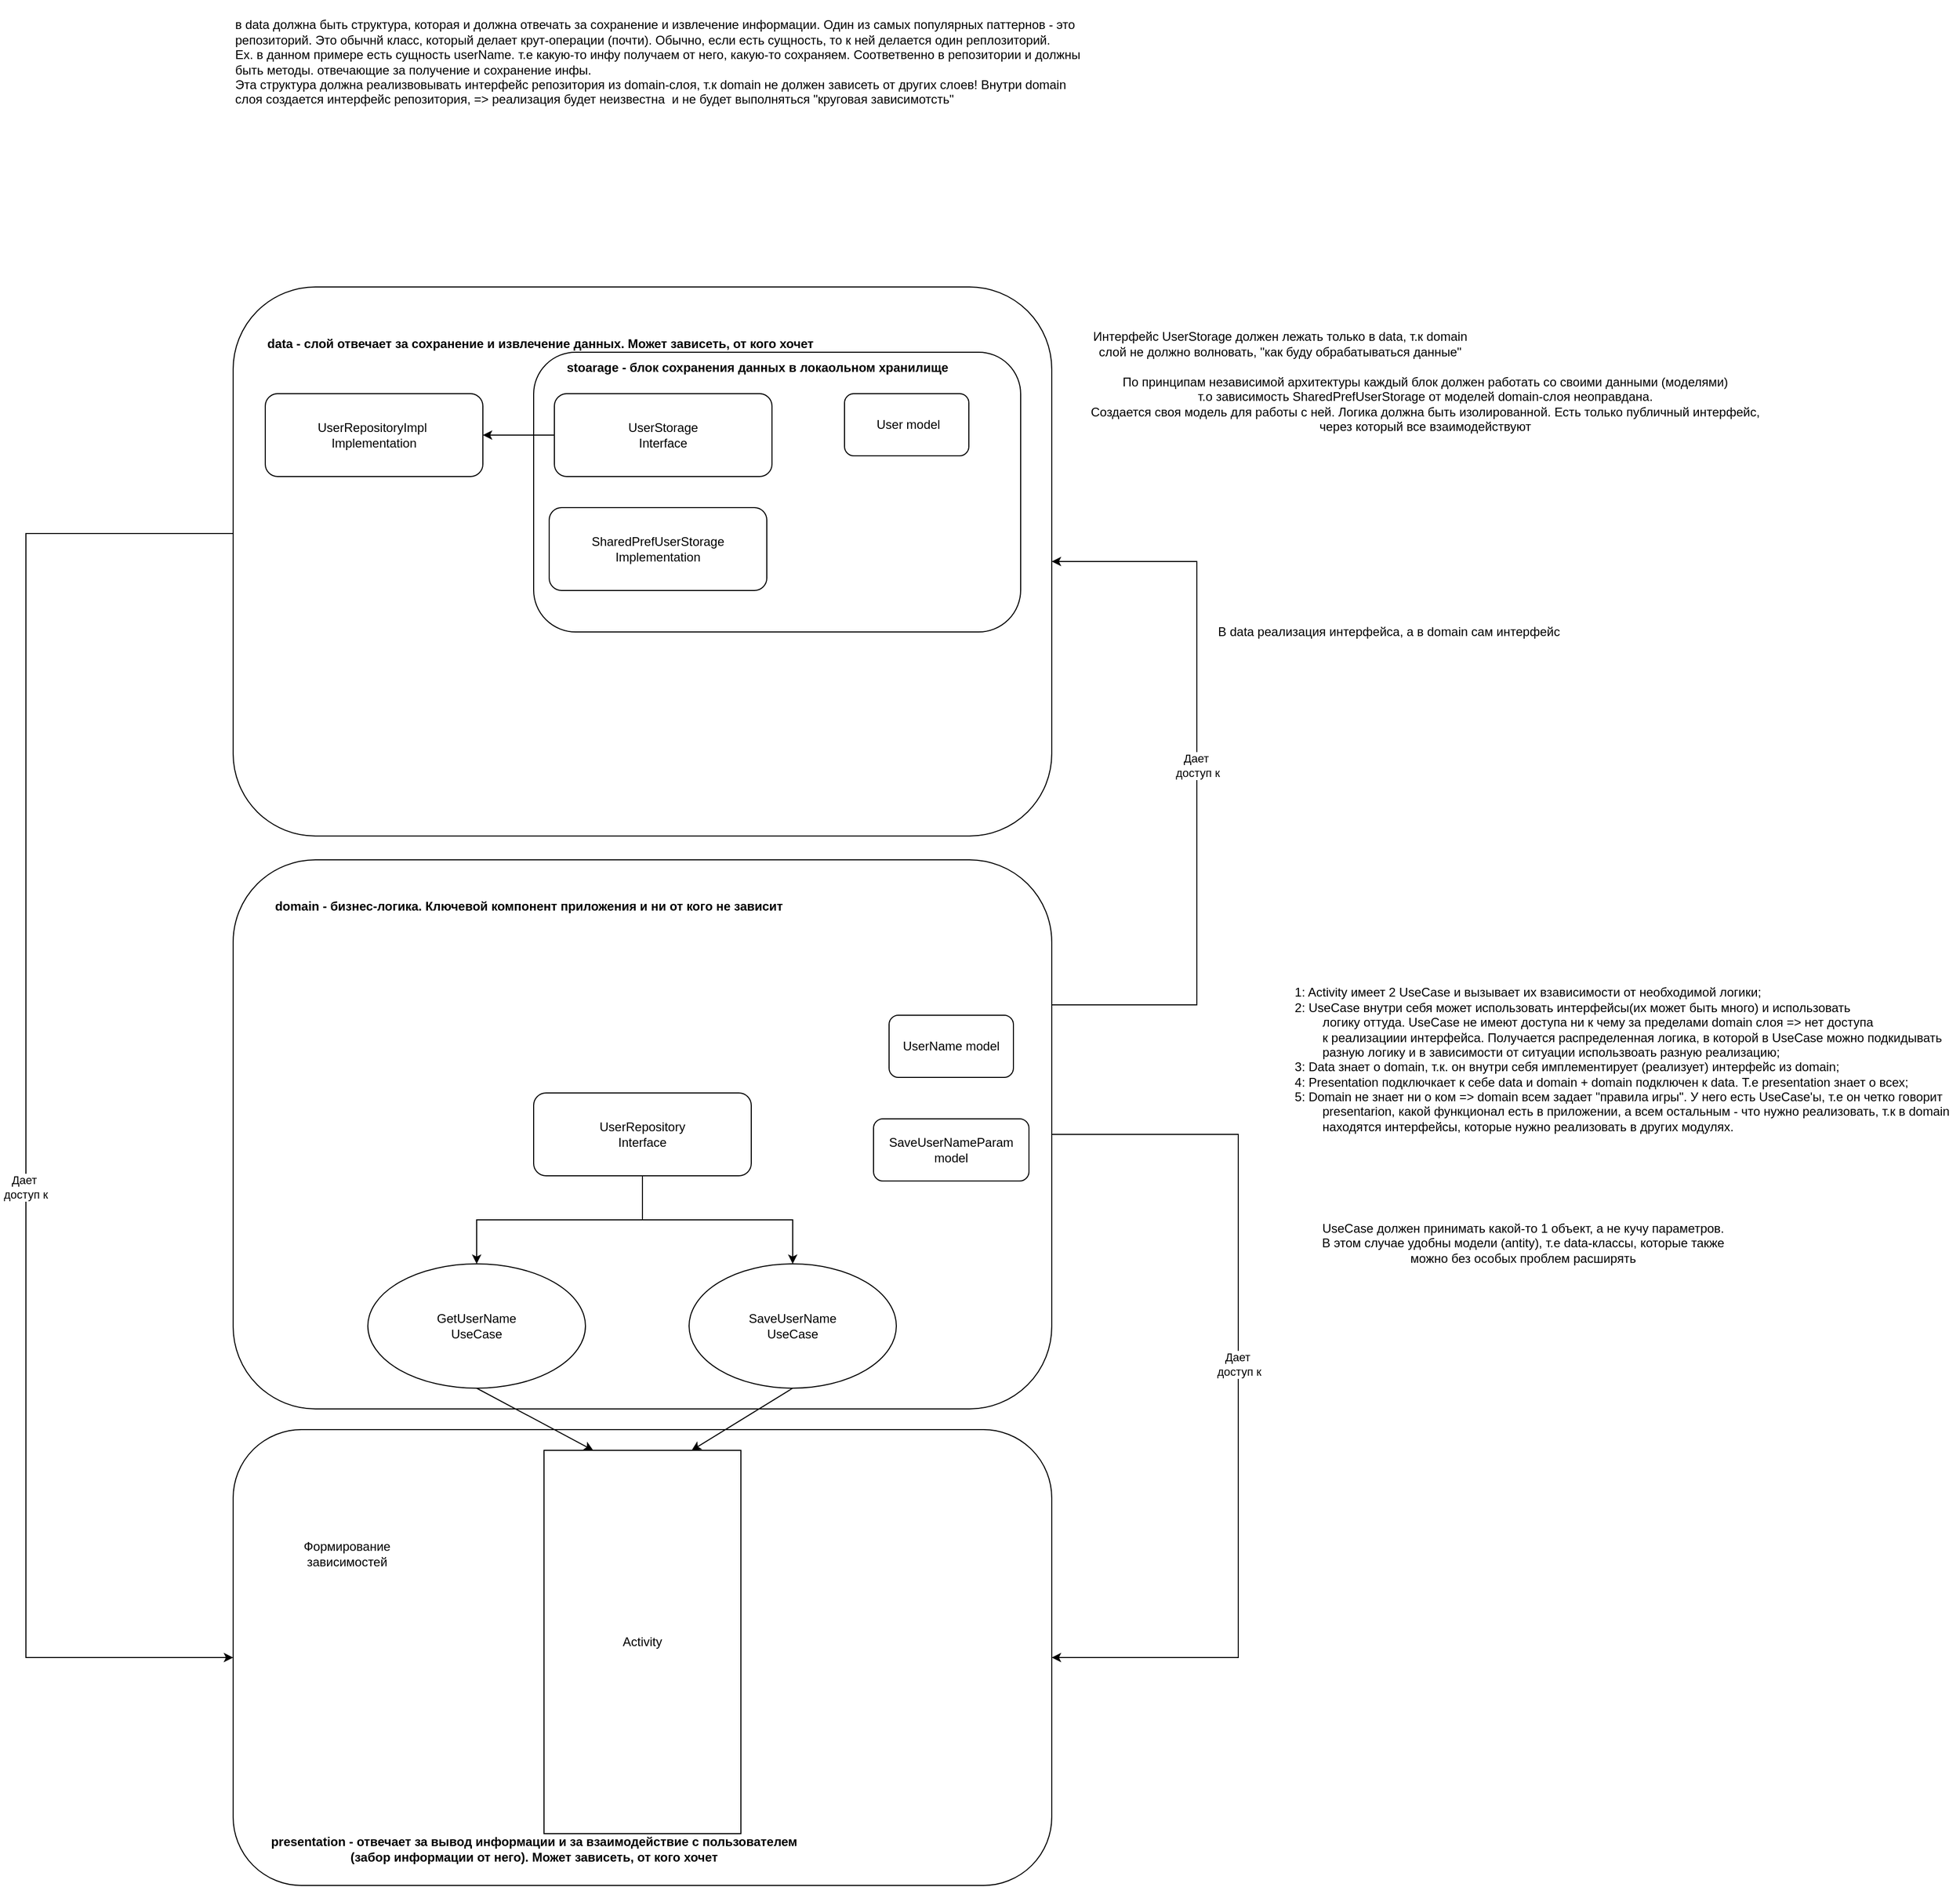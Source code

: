 <mxfile version="19.0.3" type="device"><diagram id="ez9t7bem_2jCKn0CQkNO" name="Page-1"><mxGraphModel dx="2753" dy="2423" grid="1" gridSize="10" guides="1" tooltips="1" connect="1" arrows="1" fold="1" page="1" pageScale="1" pageWidth="827" pageHeight="1169" math="0" shadow="0"><root><mxCell id="0"/><mxCell id="1" parent="0"/><mxCell id="18Z7DHJpel_eaTuYEsQm-6" value="" style="rounded=1;whiteSpace=wrap;html=1;" parent="1" vertex="1"><mxGeometry x="-340" y="650" width="790" height="440" as="geometry"/></mxCell><mxCell id="oxo87xYoF75ZZi-0ZLqG-11" style="edgeStyle=orthogonalEdgeStyle;rounded=0;orthogonalLoop=1;jettySize=auto;html=1;" parent="1" source="18Z7DHJpel_eaTuYEsQm-4" edge="1"><mxGeometry relative="1" as="geometry"><mxPoint x="450.0" y="870" as="targetPoint"/><Array as="points"><mxPoint x="630" y="365"/><mxPoint x="630" y="870"/></Array></mxGeometry></mxCell><mxCell id="oxo87xYoF75ZZi-0ZLqG-17" value="Дает&lt;br&gt;&amp;nbsp;доступ к" style="edgeLabel;html=1;align=center;verticalAlign=middle;resizable=0;points=[];" parent="oxo87xYoF75ZZi-0ZLqG-11" vertex="1" connectable="0"><mxGeometry x="-0.069" y="-1" relative="1" as="geometry"><mxPoint y="-1" as="offset"/></mxGeometry></mxCell><mxCell id="oxo87xYoF75ZZi-0ZLqG-13" style="edgeStyle=orthogonalEdgeStyle;rounded=0;orthogonalLoop=1;jettySize=auto;html=1;entryX=1;entryY=0.5;entryDx=0;entryDy=0;" parent="1" source="18Z7DHJpel_eaTuYEsQm-4" target="oxo87xYoF75ZZi-0ZLqG-1" edge="1"><mxGeometry relative="1" as="geometry"><Array as="points"><mxPoint x="590" y="240"/><mxPoint x="590" y="-188"/></Array></mxGeometry></mxCell><mxCell id="oxo87xYoF75ZZi-0ZLqG-19" value="Дает&lt;br&gt;&amp;nbsp;доступ к" style="edgeLabel;html=1;align=center;verticalAlign=middle;resizable=0;points=[];" parent="oxo87xYoF75ZZi-0ZLqG-13" vertex="1" connectable="0"><mxGeometry x="0.049" y="1" relative="1" as="geometry"><mxPoint as="offset"/></mxGeometry></mxCell><mxCell id="18Z7DHJpel_eaTuYEsQm-4" value="" style="rounded=1;whiteSpace=wrap;html=1;" parent="1" vertex="1"><mxGeometry x="-340" y="100" width="790" height="530" as="geometry"/></mxCell><mxCell id="18Z7DHJpel_eaTuYEsQm-1" value="GetUserName&lt;br&gt;UseCase" style="ellipse;whiteSpace=wrap;html=1;" parent="1" vertex="1"><mxGeometry x="-210" y="490" width="210" height="120" as="geometry"/></mxCell><mxCell id="18Z7DHJpel_eaTuYEsQm-2" value="SaveUserName&lt;br&gt;UseCase" style="ellipse;whiteSpace=wrap;html=1;" parent="1" vertex="1"><mxGeometry x="100" y="490" width="200" height="120" as="geometry"/></mxCell><mxCell id="18Z7DHJpel_eaTuYEsQm-3" value="Activity" style="rounded=0;whiteSpace=wrap;html=1;" parent="1" vertex="1"><mxGeometry x="-40" y="670" width="190" height="370" as="geometry"/></mxCell><mxCell id="18Z7DHJpel_eaTuYEsQm-7" value="" style="endArrow=classic;html=1;rounded=0;exitX=0.5;exitY=1;exitDx=0;exitDy=0;entryX=0.25;entryY=0;entryDx=0;entryDy=0;" parent="1" source="18Z7DHJpel_eaTuYEsQm-1" target="18Z7DHJpel_eaTuYEsQm-3" edge="1"><mxGeometry width="50" height="50" relative="1" as="geometry"><mxPoint x="260" y="790" as="sourcePoint"/><mxPoint x="310" y="740" as="targetPoint"/></mxGeometry></mxCell><mxCell id="18Z7DHJpel_eaTuYEsQm-8" value="" style="endArrow=classic;html=1;rounded=0;exitX=0.5;exitY=1;exitDx=0;exitDy=0;entryX=0.75;entryY=0;entryDx=0;entryDy=0;" parent="1" source="18Z7DHJpel_eaTuYEsQm-2" target="18Z7DHJpel_eaTuYEsQm-3" edge="1"><mxGeometry width="50" height="50" relative="1" as="geometry"><mxPoint x="-95" y="620" as="sourcePoint"/><mxPoint x="17.5" y="680" as="targetPoint"/></mxGeometry></mxCell><mxCell id="18Z7DHJpel_eaTuYEsQm-9" value="presentation - отвечает за вывод информации и за взаимодействие с пользователем (забор информации от него). Может зависеть, от кого хочет" style="text;html=1;strokeColor=none;fillColor=none;align=center;verticalAlign=middle;whiteSpace=wrap;rounded=0;fontStyle=1" parent="1" vertex="1"><mxGeometry x="-309" y="1040" width="519" height="30" as="geometry"/></mxCell><mxCell id="18Z7DHJpel_eaTuYEsQm-10" value="domain - бизнес-логика. Ключевой компонент приложения и ни от кого не зависит" style="text;html=1;strokeColor=none;fillColor=none;align=center;verticalAlign=middle;whiteSpace=wrap;rounded=0;fontStyle=1" parent="1" vertex="1"><mxGeometry x="-309" y="130" width="509" height="30" as="geometry"/></mxCell><mxCell id="oxo87xYoF75ZZi-0ZLqG-10" style="edgeStyle=orthogonalEdgeStyle;rounded=0;orthogonalLoop=1;jettySize=auto;html=1;entryX=0;entryY=0.5;entryDx=0;entryDy=0;" parent="1" source="oxo87xYoF75ZZi-0ZLqG-1" target="18Z7DHJpel_eaTuYEsQm-6" edge="1"><mxGeometry relative="1" as="geometry"><Array as="points"><mxPoint x="-540" y="-215"/><mxPoint x="-540" y="870"/></Array></mxGeometry></mxCell><mxCell id="oxo87xYoF75ZZi-0ZLqG-18" value="Дает&lt;br&gt;&amp;nbsp;доступ к" style="edgeLabel;html=1;align=center;verticalAlign=middle;resizable=0;points=[];" parent="oxo87xYoF75ZZi-0ZLqG-10" vertex="1" connectable="0"><mxGeometry x="0.117" y="-2" relative="1" as="geometry"><mxPoint y="1" as="offset"/></mxGeometry></mxCell><mxCell id="oxo87xYoF75ZZi-0ZLqG-1" value="" style="rounded=1;whiteSpace=wrap;html=1;" parent="1" vertex="1"><mxGeometry x="-340" y="-453" width="790" height="530" as="geometry"/></mxCell><mxCell id="oxo87xYoF75ZZi-0ZLqG-2" value="data - слой отвечает за сохранение и извлечение данных. Может зависеть, от кого хочет" style="text;html=1;strokeColor=none;fillColor=none;align=left;verticalAlign=middle;whiteSpace=wrap;rounded=0;fontStyle=1" parent="1" vertex="1"><mxGeometry x="-309" y="-413" width="620" height="30" as="geometry"/></mxCell><mxCell id="oxo87xYoF75ZZi-0ZLqG-3" value="в data должна быть структура, которая и должна отвечать за сохранение и извлечение информации. Один из самых популярных паттернов - это репозиторий. Это обычнй класс, который делает крут-операции (почти). Обычно, если есть сущность, то к ней делается один реплозиторий. &lt;br&gt;Ex. в данном примере есть сущность userName. т.е какую-то инфу получаем от него, какую-то сохраняем. Соответвенно в репозитории и должны быть методы. отвечающие за получение и сохранение инфы.&lt;br&gt;Эта структура должна реализвовывать интерфейс репозитория из domain-слоя, т.к domain не должен зависеть от других слоев! Внутри domain слоя создается интерфейс репозитория, =&amp;gt; реализация будет неизвестна&amp;nbsp; и не будет выполняться &quot;круговая зависимотсть&quot;" style="text;html=1;strokeColor=none;fillColor=none;align=left;verticalAlign=middle;whiteSpace=wrap;rounded=0;" parent="1" vertex="1"><mxGeometry x="-340" y="-730" width="820" height="120" as="geometry"/></mxCell><mxCell id="oxo87xYoF75ZZi-0ZLqG-4" value="UserRepositoryImpl&amp;nbsp;&lt;br&gt;Implementation" style="rounded=1;whiteSpace=wrap;html=1;" parent="1" vertex="1"><mxGeometry x="-309" y="-350" width="210" height="80" as="geometry"/></mxCell><mxCell id="oxo87xYoF75ZZi-0ZLqG-5" value="UserName model" style="rounded=1;whiteSpace=wrap;html=1;" parent="1" vertex="1"><mxGeometry x="293" y="250" width="120" height="60" as="geometry"/></mxCell><mxCell id="oxo87xYoF75ZZi-0ZLqG-6" value="SaveUserNameParam model" style="rounded=1;whiteSpace=wrap;html=1;" parent="1" vertex="1"><mxGeometry x="278" y="350" width="150" height="60" as="geometry"/></mxCell><mxCell id="oxo87xYoF75ZZi-0ZLqG-8" style="edgeStyle=orthogonalEdgeStyle;rounded=0;orthogonalLoop=1;jettySize=auto;html=1;" parent="1" source="oxo87xYoF75ZZi-0ZLqG-7" target="18Z7DHJpel_eaTuYEsQm-1" edge="1"><mxGeometry relative="1" as="geometry"/></mxCell><mxCell id="oxo87xYoF75ZZi-0ZLqG-9" style="edgeStyle=orthogonalEdgeStyle;rounded=0;orthogonalLoop=1;jettySize=auto;html=1;" parent="1" source="oxo87xYoF75ZZi-0ZLqG-7" target="18Z7DHJpel_eaTuYEsQm-2" edge="1"><mxGeometry relative="1" as="geometry"/></mxCell><mxCell id="oxo87xYoF75ZZi-0ZLqG-7" value="UserRepository&lt;br&gt;Interface" style="rounded=1;whiteSpace=wrap;html=1;" parent="1" vertex="1"><mxGeometry x="-50" y="325" width="210" height="80" as="geometry"/></mxCell><mxCell id="oxo87xYoF75ZZi-0ZLqG-14" value="В data реализация интерфейса, а в domain сам интерфейс" style="text;html=1;align=center;verticalAlign=middle;resizable=0;points=[];autosize=1;strokeColor=none;fillColor=none;" parent="1" vertex="1"><mxGeometry x="600" y="-130" width="350" height="20" as="geometry"/></mxCell><mxCell id="oxo87xYoF75ZZi-0ZLqG-15" value="&lt;div style=&quot;text-align: justify;&quot;&gt;&lt;span style=&quot;background-color: initial;&quot;&gt;1: Activity имеет 2 UseCase и вызывает их взависимости от необходимой логики;&lt;/span&gt;&lt;/div&gt;&lt;div style=&quot;text-align: justify;&quot;&gt;&lt;span style=&quot;background-color: initial;&quot;&gt;2: UseCase внутри себя может использовать интерфейсы(их может быть много) и использовать&amp;nbsp;&lt;/span&gt;&lt;/div&gt;&lt;div style=&quot;text-align: justify;&quot;&gt;&lt;span style=&quot;background-color: initial;&quot;&gt;&lt;span style=&quot;white-space: pre;&quot;&gt;&#9;&lt;/span&gt;логику оттуда. UseCase не имеют доступа ни к чему за пределами domain слоя =&amp;gt; нет доступа&lt;/span&gt;&lt;/div&gt;&lt;div style=&quot;text-align: justify;&quot;&gt;&lt;span style=&quot;background-color: initial;&quot;&gt;&lt;span style=&quot;white-space: pre;&quot;&gt;&#9;&lt;/span&gt;к реализациии интерфейса. Получается распределенная логика, в которой в UseCase можно подкидывать&lt;/span&gt;&lt;/div&gt;&lt;div style=&quot;text-align: justify;&quot;&gt;&lt;span style=&quot;background-color: initial;&quot;&gt;&lt;span style=&quot;white-space: pre;&quot;&gt;&#9;&lt;/span&gt;разную логику и в зависимости от ситуации использвоать разную реализацию;&lt;/span&gt;&lt;/div&gt;&lt;div style=&quot;text-align: justify;&quot;&gt;&lt;span style=&quot;background-color: initial;&quot;&gt;3:&amp;nbsp;&lt;/span&gt;&lt;span style=&quot;background-color: initial; text-align: left;&quot;&gt;Data знает о domain, т.к. он внутри себя имплементирует (реализует) интерфейс из domain;&lt;/span&gt;&lt;/div&gt;&lt;div style=&quot;text-align: justify;&quot;&gt;&lt;span style=&quot;background-color: initial;&quot;&gt;4: Presentation подключкает к себе data и domain + domain подключен к data. Т.е presentation знает о всех;&lt;/span&gt;&lt;/div&gt;&lt;div style=&quot;text-align: justify;&quot;&gt;&lt;span style=&quot;background-color: initial;&quot;&gt;5: Domain не знает ни о ком =&amp;gt; domain всем задает &quot;правила игры&quot;. У него есть UseCase'ы, т.е он четко говорит&lt;/span&gt;&lt;/div&gt;&lt;div style=&quot;text-align: justify;&quot;&gt;&lt;span style=&quot;white-space: pre;&quot;&gt;&#9;&lt;/span&gt;presentarion, какой функционал есть в приложении, а всем остальным - что нужно реализовать, т.к в domain&lt;/div&gt;&lt;div style=&quot;text-align: justify;&quot;&gt;&lt;span style=&quot;white-space: pre;&quot;&gt;&#9;&lt;/span&gt;находятся интерфейсы, которые нужно реализовать в других модулях.&lt;/div&gt;&lt;div style=&quot;text-align: justify;&quot;&gt;&lt;span style=&quot;background-color: initial;&quot;&gt;&amp;nbsp;&lt;/span&gt;&lt;/div&gt;" style="text;html=1;align=center;verticalAlign=middle;resizable=0;points=[];autosize=1;strokeColor=none;fillColor=none;" parent="1" vertex="1"><mxGeometry x="675" y="220" width="650" height="160" as="geometry"/></mxCell><mxCell id="Hts_RcECgyVePf7qLD3a-1" value="Формирование зависимостей" style="text;html=1;strokeColor=none;fillColor=none;align=center;verticalAlign=middle;whiteSpace=wrap;rounded=0;" vertex="1" parent="1"><mxGeometry x="-290" y="740" width="120" height="60" as="geometry"/></mxCell><mxCell id="Hts_RcECgyVePf7qLD3a-2" value="UseCase должен принимать какой-то 1 объект, а не кучу параметров. &lt;br&gt;В этом случае удобны модели (antity), т.е data-классы, которые также можно без особых проблем расширять" style="text;html=1;strokeColor=none;fillColor=none;align=center;verticalAlign=middle;whiteSpace=wrap;rounded=0;" vertex="1" parent="1"><mxGeometry x="700" y="420" width="410" height="100" as="geometry"/></mxCell><mxCell id="Hts_RcECgyVePf7qLD3a-7" value="" style="rounded=1;whiteSpace=wrap;html=1;" vertex="1" parent="1"><mxGeometry x="-50" y="-390" width="470" height="270" as="geometry"/></mxCell><mxCell id="Hts_RcECgyVePf7qLD3a-3" value="UserStorage&lt;br&gt;Interface&lt;span style=&quot;color: rgba(0, 0, 0, 0); font-family: monospace; font-size: 0px; text-align: start;&quot;&gt;%3CmxGraphModel%3E%3Croot%3E%3CmxCell%20id%3D%220%22%2F%3E%3CmxCell%20id%3D%221%22%20parent%3D%220%22%2F%3E%3CmxCell%20id%3D%222%22%20value%3D%22UserRepositoryImpl%26amp%3Bnbsp%3B%26lt%3Bbr%26gt%3BImplementation%22%20style%3D%22rounded%3D1%3BwhiteSpace%3Dwrap%3Bhtml%3D1%3B%22%20vertex%3D%221%22%20parent%3D%221%22%3E%3CmxGeometry%20x%3D%22-309%22%20y%3D%22-370%22%20width%3D%22210%22%20height%3D%2280%22%20as%3D%22geometry%22%2F%3E%3C%2FmxCell%3E%3C%2Froot%3E%3C%2FmxGraphModel%3E&lt;/span&gt;" style="rounded=1;whiteSpace=wrap;html=1;" vertex="1" parent="1"><mxGeometry x="-30" y="-350" width="210" height="80" as="geometry"/></mxCell><mxCell id="Hts_RcECgyVePf7qLD3a-4" value="SharedPrefUserStorage&lt;br&gt;Implementation" style="rounded=1;whiteSpace=wrap;html=1;" vertex="1" parent="1"><mxGeometry x="-35" y="-240" width="210" height="80" as="geometry"/></mxCell><mxCell id="Hts_RcECgyVePf7qLD3a-5" value="" style="endArrow=classic;html=1;rounded=0;exitX=0;exitY=0.5;exitDx=0;exitDy=0;entryX=1;entryY=0.5;entryDx=0;entryDy=0;" edge="1" parent="1" source="Hts_RcECgyVePf7qLD3a-3" target="oxo87xYoF75ZZi-0ZLqG-4"><mxGeometry width="50" height="50" relative="1" as="geometry"><mxPoint x="480" y="150" as="sourcePoint"/><mxPoint x="530" y="100" as="targetPoint"/></mxGeometry></mxCell><mxCell id="Hts_RcECgyVePf7qLD3a-6" value="Интерфейс UserStorage должен лежать только в data, т.к domain &lt;br&gt;слой не должно волновать, &quot;как буду обрабатываться данные&quot;" style="text;html=1;align=center;verticalAlign=middle;resizable=0;points=[];autosize=1;strokeColor=none;fillColor=none;" vertex="1" parent="1"><mxGeometry x="480" y="-413" width="380" height="30" as="geometry"/></mxCell><mxCell id="Hts_RcECgyVePf7qLD3a-8" value="stoarage - блок сохранения данных в локаольном хранилище" style="text;html=1;strokeColor=none;fillColor=none;align=left;verticalAlign=middle;whiteSpace=wrap;rounded=0;fontStyle=1" vertex="1" parent="1"><mxGeometry x="-20" y="-390" width="400" height="30" as="geometry"/></mxCell><mxCell id="Hts_RcECgyVePf7qLD3a-9" value="&amp;nbsp;User model" style="rounded=1;whiteSpace=wrap;html=1;" vertex="1" parent="1"><mxGeometry x="250" y="-350" width="120" height="60" as="geometry"/></mxCell><mxCell id="Hts_RcECgyVePf7qLD3a-10" value="По принципам независимой архитектуры каждый блок должен работать со своими данными (моделями)&lt;br&gt;т.о зависимость SharedPrefUserStorage от моделей domain-слоя неоправдана. &lt;br&gt;Создается своя модель для работы с ней. Логика должна быть изолированной. Есть только публичный интерфейс, &lt;br&gt;через который все взаимодействуют" style="text;html=1;align=center;verticalAlign=middle;resizable=0;points=[];autosize=1;strokeColor=none;fillColor=none;" vertex="1" parent="1"><mxGeometry x="480" y="-370" width="660" height="60" as="geometry"/></mxCell></root></mxGraphModel></diagram></mxfile>